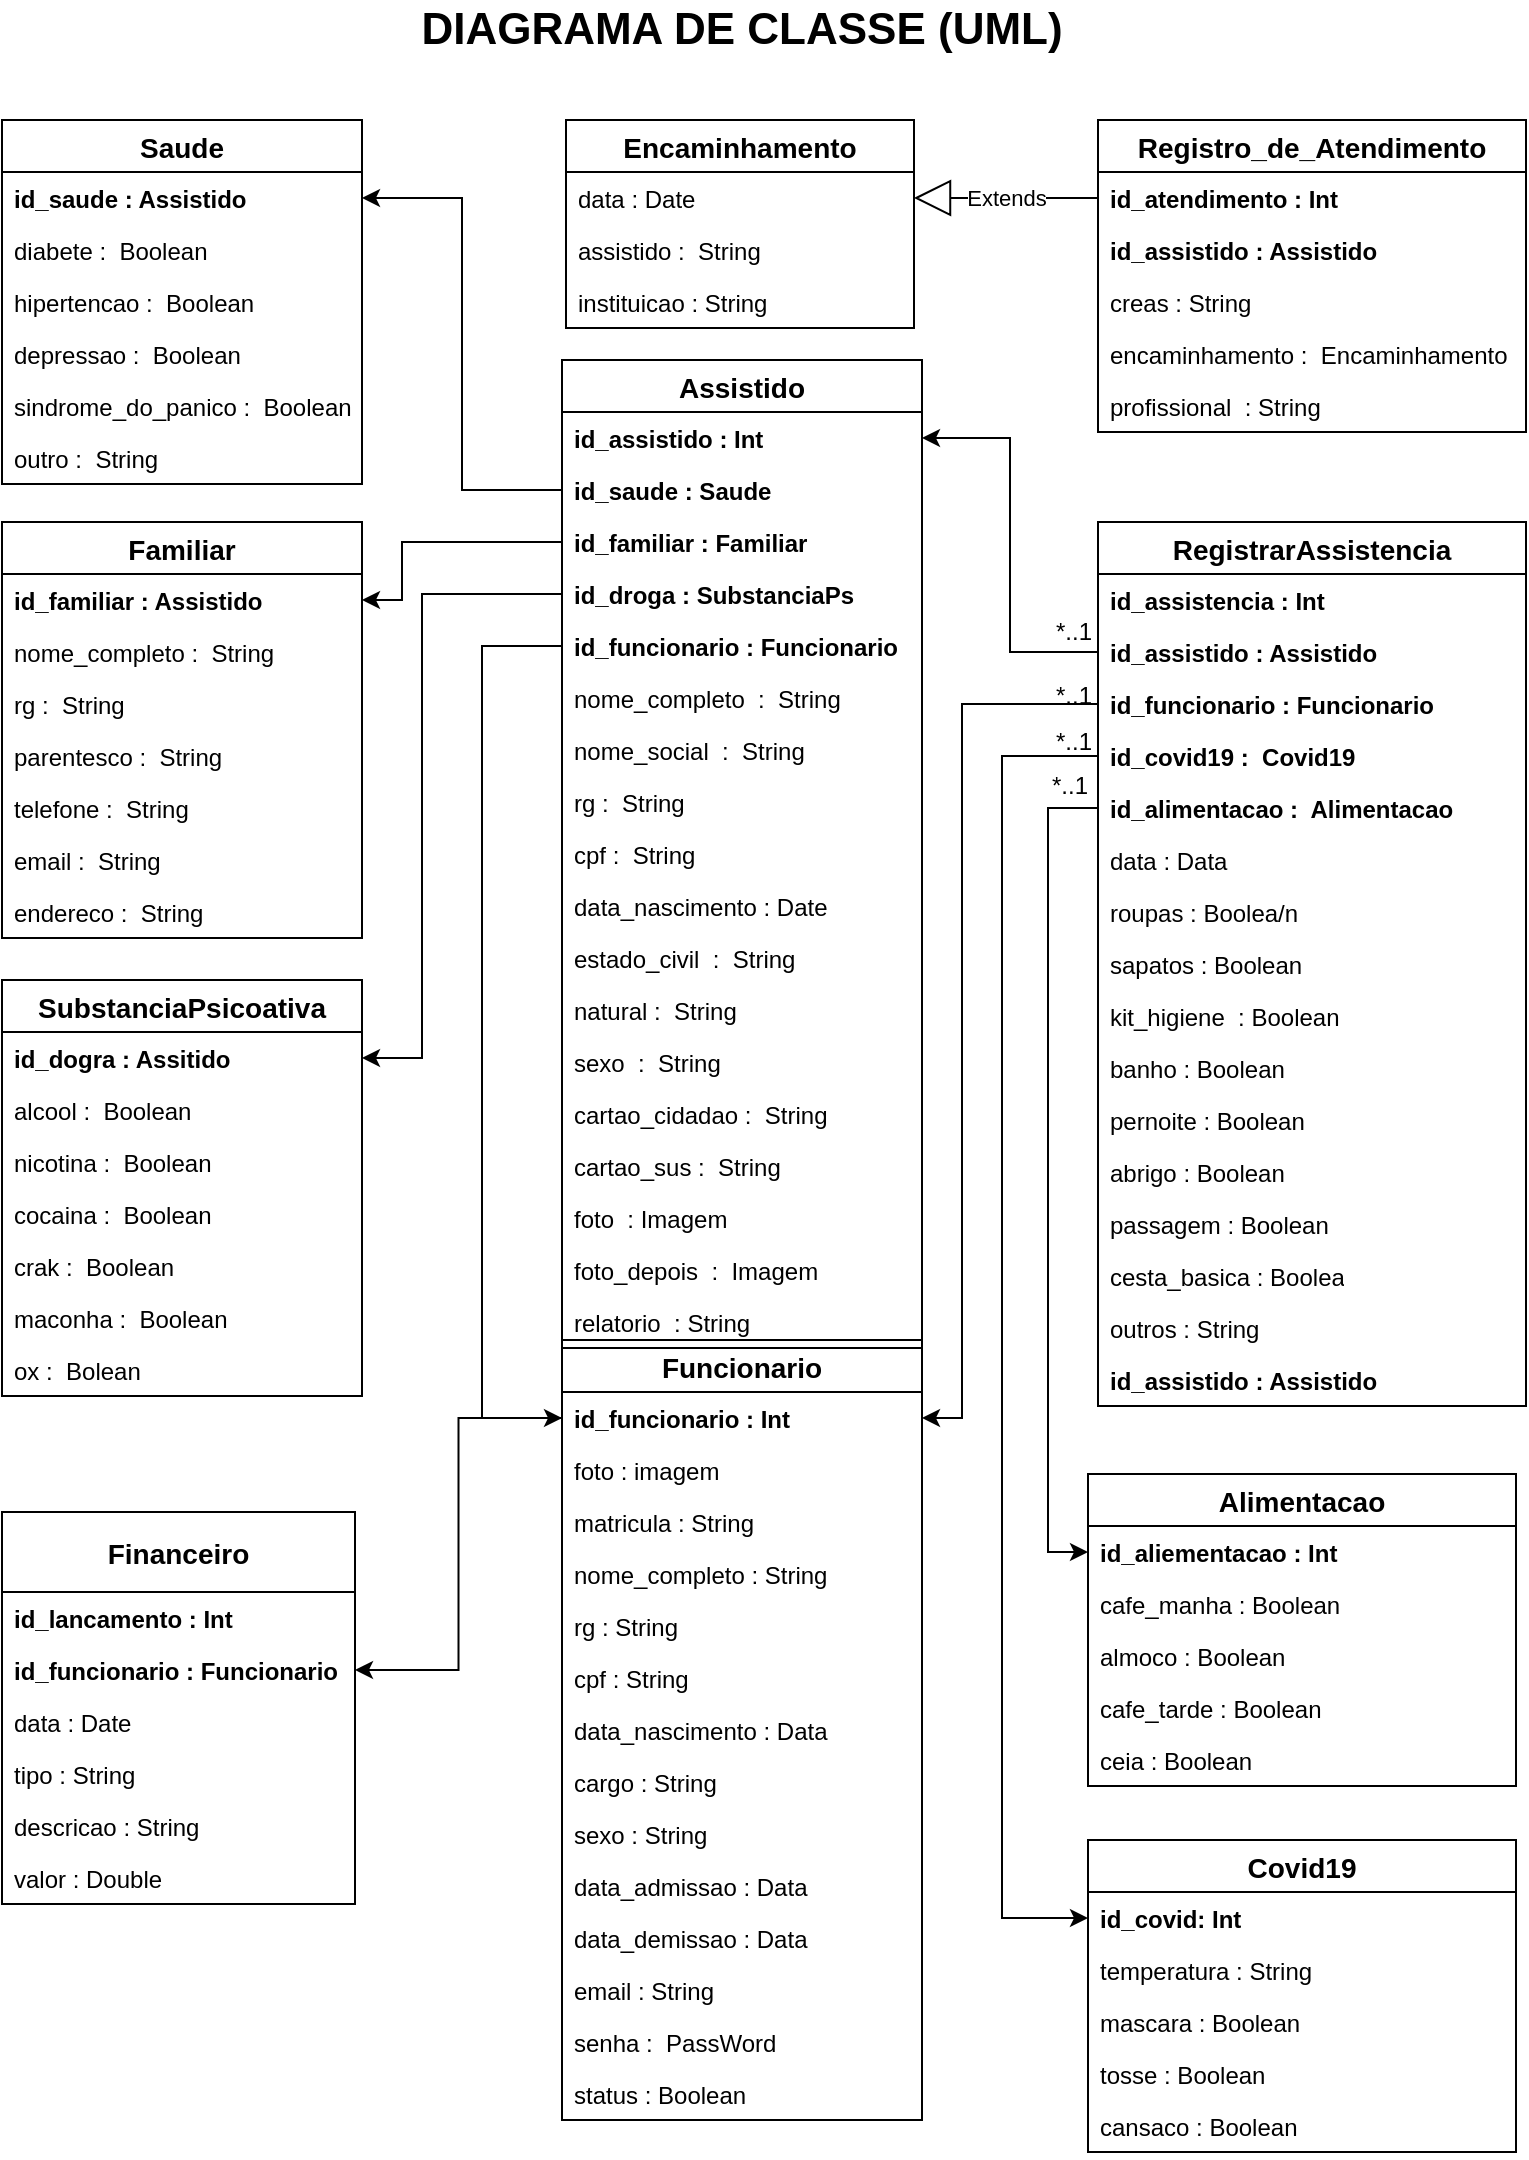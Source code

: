 <mxfile version="16.6.1" type="device"><diagram id="DIcreP77jRd5y2F-mTkE" name="Page-1"><mxGraphModel dx="1422" dy="762" grid="1" gridSize="10" guides="1" tooltips="1" connect="1" arrows="1" fold="1" page="1" pageScale="1" pageWidth="827" pageHeight="1169" math="0" shadow="0"><root><mxCell id="0"/><mxCell id="1" parent="0"/><mxCell id="eaZsyKEzgqbfOsxYwFfG-1" value="Assistido" style="swimlane;fontStyle=1;childLayout=stackLayout;horizontal=1;startSize=26;fillColor=none;horizontalStack=0;resizeParent=1;resizeParentMax=0;resizeLast=0;collapsible=1;marginBottom=0;fontSize=14;" parent="1" vertex="1"><mxGeometry x="320" y="200" width="180" height="494" as="geometry"/></mxCell><mxCell id="eaZsyKEzgqbfOsxYwFfG-2" value="id_assistido : Int" style="text;strokeColor=none;fillColor=none;align=left;verticalAlign=top;spacingLeft=4;spacingRight=4;overflow=hidden;rotatable=0;points=[[0,0.5],[1,0.5]];portConstraint=eastwest;fontStyle=1" parent="eaZsyKEzgqbfOsxYwFfG-1" vertex="1"><mxGeometry y="26" width="180" height="26" as="geometry"/></mxCell><mxCell id="NntPtWLWdehWi5tttW4R-21" value="id_saude : Saude" style="text;strokeColor=none;fillColor=none;align=left;verticalAlign=top;spacingLeft=4;spacingRight=4;overflow=hidden;rotatable=0;points=[[0,0.5],[1,0.5]];portConstraint=eastwest;fontStyle=1" vertex="1" parent="eaZsyKEzgqbfOsxYwFfG-1"><mxGeometry y="52" width="180" height="26" as="geometry"/></mxCell><mxCell id="eaZsyKEzgqbfOsxYwFfG-3" value="id_familiar : Familiar" style="text;strokeColor=none;fillColor=none;align=left;verticalAlign=top;spacingLeft=4;spacingRight=4;overflow=hidden;rotatable=0;points=[[0,0.5],[1,0.5]];portConstraint=eastwest;fontStyle=1" parent="eaZsyKEzgqbfOsxYwFfG-1" vertex="1"><mxGeometry y="78" width="180" height="26" as="geometry"/></mxCell><mxCell id="NntPtWLWdehWi5tttW4R-31" value="id_droga : SubstanciaPs" style="text;strokeColor=none;fillColor=none;align=left;verticalAlign=top;spacingLeft=4;spacingRight=4;overflow=hidden;rotatable=0;points=[[0,0.5],[1,0.5]];portConstraint=eastwest;fontStyle=1" vertex="1" parent="eaZsyKEzgqbfOsxYwFfG-1"><mxGeometry y="104" width="180" height="26" as="geometry"/></mxCell><mxCell id="eaZsyKEzgqbfOsxYwFfG-4" value="id_funcionario : Funcionario" style="text;strokeColor=none;fillColor=none;align=left;verticalAlign=top;spacingLeft=4;spacingRight=4;overflow=hidden;rotatable=0;points=[[0,0.5],[1,0.5]];portConstraint=eastwest;fontStyle=1" parent="eaZsyKEzgqbfOsxYwFfG-1" vertex="1"><mxGeometry y="130" width="180" height="26" as="geometry"/></mxCell><mxCell id="eaZsyKEzgqbfOsxYwFfG-5" value="nome_completo  :  String" style="text;strokeColor=none;fillColor=none;align=left;verticalAlign=top;spacingLeft=4;spacingRight=4;overflow=hidden;rotatable=0;points=[[0,0.5],[1,0.5]];portConstraint=eastwest;" parent="eaZsyKEzgqbfOsxYwFfG-1" vertex="1"><mxGeometry y="156" width="180" height="26" as="geometry"/></mxCell><mxCell id="eaZsyKEzgqbfOsxYwFfG-6" value="nome_social  :  String" style="text;strokeColor=none;fillColor=none;align=left;verticalAlign=top;spacingLeft=4;spacingRight=4;overflow=hidden;rotatable=0;points=[[0,0.5],[1,0.5]];portConstraint=eastwest;" parent="eaZsyKEzgqbfOsxYwFfG-1" vertex="1"><mxGeometry y="182" width="180" height="26" as="geometry"/></mxCell><mxCell id="eaZsyKEzgqbfOsxYwFfG-7" value="rg :  String    " style="text;strokeColor=none;fillColor=none;align=left;verticalAlign=top;spacingLeft=4;spacingRight=4;overflow=hidden;rotatable=0;points=[[0,0.5],[1,0.5]];portConstraint=eastwest;" parent="eaZsyKEzgqbfOsxYwFfG-1" vertex="1"><mxGeometry y="208" width="180" height="26" as="geometry"/></mxCell><mxCell id="eaZsyKEzgqbfOsxYwFfG-8" value="cpf :  String" style="text;strokeColor=none;fillColor=none;align=left;verticalAlign=top;spacingLeft=4;spacingRight=4;overflow=hidden;rotatable=0;points=[[0,0.5],[1,0.5]];portConstraint=eastwest;" parent="eaZsyKEzgqbfOsxYwFfG-1" vertex="1"><mxGeometry y="234" width="180" height="26" as="geometry"/></mxCell><mxCell id="eaZsyKEzgqbfOsxYwFfG-9" value="data_nascimento : Date" style="text;strokeColor=none;fillColor=none;align=left;verticalAlign=top;spacingLeft=4;spacingRight=4;overflow=hidden;rotatable=0;points=[[0,0.5],[1,0.5]];portConstraint=eastwest;" parent="eaZsyKEzgqbfOsxYwFfG-1" vertex="1"><mxGeometry y="260" width="180" height="26" as="geometry"/></mxCell><mxCell id="eaZsyKEzgqbfOsxYwFfG-10" value="estado_civil  :  String" style="text;strokeColor=none;fillColor=none;align=left;verticalAlign=top;spacingLeft=4;spacingRight=4;overflow=hidden;rotatable=0;points=[[0,0.5],[1,0.5]];portConstraint=eastwest;whiteSpace=wrap;" parent="eaZsyKEzgqbfOsxYwFfG-1" vertex="1"><mxGeometry y="286" width="180" height="26" as="geometry"/></mxCell><mxCell id="eaZsyKEzgqbfOsxYwFfG-11" value="natural :  String" style="text;strokeColor=none;fillColor=none;align=left;verticalAlign=top;spacingLeft=4;spacingRight=4;overflow=hidden;rotatable=0;points=[[0,0.5],[1,0.5]];portConstraint=eastwest;whiteSpace=wrap;" parent="eaZsyKEzgqbfOsxYwFfG-1" vertex="1"><mxGeometry y="312" width="180" height="26" as="geometry"/></mxCell><mxCell id="eaZsyKEzgqbfOsxYwFfG-12" value="sexo  :  String" style="text;strokeColor=none;fillColor=none;align=left;verticalAlign=top;spacingLeft=4;spacingRight=4;overflow=hidden;rotatable=0;points=[[0,0.5],[1,0.5]];portConstraint=eastwest;whiteSpace=wrap;" parent="eaZsyKEzgqbfOsxYwFfG-1" vertex="1"><mxGeometry y="338" width="180" height="26" as="geometry"/></mxCell><mxCell id="eaZsyKEzgqbfOsxYwFfG-13" value="cartao_cidadao :  String" style="text;strokeColor=none;fillColor=none;align=left;verticalAlign=top;spacingLeft=4;spacingRight=4;overflow=hidden;rotatable=0;points=[[0,0.5],[1,0.5]];portConstraint=eastwest;whiteSpace=wrap;" parent="eaZsyKEzgqbfOsxYwFfG-1" vertex="1"><mxGeometry y="364" width="180" height="26" as="geometry"/></mxCell><mxCell id="eaZsyKEzgqbfOsxYwFfG-14" value="cartao_sus :  String" style="text;strokeColor=none;fillColor=none;align=left;verticalAlign=top;spacingLeft=4;spacingRight=4;overflow=hidden;rotatable=0;points=[[0,0.5],[1,0.5]];portConstraint=eastwest;whiteSpace=wrap;" parent="eaZsyKEzgqbfOsxYwFfG-1" vertex="1"><mxGeometry y="390" width="180" height="26" as="geometry"/></mxCell><mxCell id="eaZsyKEzgqbfOsxYwFfG-18" value="foto  : Imagem" style="text;strokeColor=none;fillColor=none;align=left;verticalAlign=top;spacingLeft=4;spacingRight=4;overflow=hidden;rotatable=0;points=[[0,0.5],[1,0.5]];portConstraint=eastwest;whiteSpace=wrap;" parent="eaZsyKEzgqbfOsxYwFfG-1" vertex="1"><mxGeometry y="416" width="180" height="26" as="geometry"/></mxCell><mxCell id="eaZsyKEzgqbfOsxYwFfG-19" value="foto_depois  :  Imagem" style="text;strokeColor=none;fillColor=none;align=left;verticalAlign=top;spacingLeft=4;spacingRight=4;overflow=hidden;rotatable=0;points=[[0,0.5],[1,0.5]];portConstraint=eastwest;whiteSpace=wrap;" parent="eaZsyKEzgqbfOsxYwFfG-1" vertex="1"><mxGeometry y="442" width="180" height="26" as="geometry"/></mxCell><mxCell id="jufj4aLTAfnWAOFyZQdP-3" value="relatorio  : String" style="text;strokeColor=none;fillColor=none;align=left;verticalAlign=top;spacingLeft=4;spacingRight=4;overflow=hidden;rotatable=0;points=[[0,0.5],[1,0.5]];portConstraint=eastwest;whiteSpace=wrap;" parent="eaZsyKEzgqbfOsxYwFfG-1" vertex="1"><mxGeometry y="468" width="180" height="26" as="geometry"/></mxCell><mxCell id="eaZsyKEzgqbfOsxYwFfG-20" value="Familiar" style="swimlane;fontStyle=1;childLayout=stackLayout;horizontal=1;startSize=26;fillColor=none;horizontalStack=0;resizeParent=1;resizeParentMax=0;resizeLast=0;collapsible=1;marginBottom=0;fontSize=14;" parent="1" vertex="1"><mxGeometry x="40" y="281" width="180" height="208" as="geometry"/></mxCell><mxCell id="eaZsyKEzgqbfOsxYwFfG-21" value="id_familiar : Assistido" style="text;strokeColor=none;fillColor=none;align=left;verticalAlign=top;spacingLeft=4;spacingRight=4;overflow=hidden;rotatable=0;points=[[0,0.5],[1,0.5]];portConstraint=eastwest;fontStyle=1" parent="eaZsyKEzgqbfOsxYwFfG-20" vertex="1"><mxGeometry y="26" width="180" height="26" as="geometry"/></mxCell><mxCell id="eaZsyKEzgqbfOsxYwFfG-22" value="nome_completo :  String" style="text;strokeColor=none;fillColor=none;align=left;verticalAlign=top;spacingLeft=4;spacingRight=4;overflow=hidden;rotatable=0;points=[[0,0.5],[1,0.5]];portConstraint=eastwest;" parent="eaZsyKEzgqbfOsxYwFfG-20" vertex="1"><mxGeometry y="52" width="180" height="26" as="geometry"/></mxCell><mxCell id="mqEKfAG3REW239-7XIZJ-4" value="rg :  String" style="text;strokeColor=none;fillColor=none;align=left;verticalAlign=top;spacingLeft=4;spacingRight=4;overflow=hidden;rotatable=0;points=[[0,0.5],[1,0.5]];portConstraint=eastwest;" parent="eaZsyKEzgqbfOsxYwFfG-20" vertex="1"><mxGeometry y="78" width="180" height="26" as="geometry"/></mxCell><mxCell id="eaZsyKEzgqbfOsxYwFfG-23" value="parentesco :  String" style="text;strokeColor=none;fillColor=none;align=left;verticalAlign=top;spacingLeft=4;spacingRight=4;overflow=hidden;rotatable=0;points=[[0,0.5],[1,0.5]];portConstraint=eastwest;" parent="eaZsyKEzgqbfOsxYwFfG-20" vertex="1"><mxGeometry y="104" width="180" height="26" as="geometry"/></mxCell><mxCell id="eaZsyKEzgqbfOsxYwFfG-24" value="telefone :  String" style="text;strokeColor=none;fillColor=none;align=left;verticalAlign=top;spacingLeft=4;spacingRight=4;overflow=hidden;rotatable=0;points=[[0,0.5],[1,0.5]];portConstraint=eastwest;" parent="eaZsyKEzgqbfOsxYwFfG-20" vertex="1"><mxGeometry y="130" width="180" height="26" as="geometry"/></mxCell><mxCell id="eaZsyKEzgqbfOsxYwFfG-25" value="email :  String" style="text;strokeColor=none;fillColor=none;align=left;verticalAlign=top;spacingLeft=4;spacingRight=4;overflow=hidden;rotatable=0;points=[[0,0.5],[1,0.5]];portConstraint=eastwest;" parent="eaZsyKEzgqbfOsxYwFfG-20" vertex="1"><mxGeometry y="156" width="180" height="26" as="geometry"/></mxCell><mxCell id="eaZsyKEzgqbfOsxYwFfG-26" value="endereco :  String" style="text;strokeColor=none;fillColor=none;align=left;verticalAlign=top;spacingLeft=4;spacingRight=4;overflow=hidden;rotatable=0;points=[[0,0.5],[1,0.5]];portConstraint=eastwest;" parent="eaZsyKEzgqbfOsxYwFfG-20" vertex="1"><mxGeometry y="182" width="180" height="26" as="geometry"/></mxCell><mxCell id="eaZsyKEzgqbfOsxYwFfG-27" value="Funcionario" style="swimlane;fontStyle=1;childLayout=stackLayout;horizontal=1;startSize=26;fillColor=none;horizontalStack=0;resizeParent=1;resizeParentMax=0;resizeLast=0;collapsible=1;marginBottom=0;fontSize=14;" parent="1" vertex="1"><mxGeometry x="320" y="690" width="180" height="390" as="geometry"><mxRectangle x="320" y="660" width="110" height="26" as="alternateBounds"/></mxGeometry></mxCell><mxCell id="eaZsyKEzgqbfOsxYwFfG-28" value="id_funcionario : Int" style="text;strokeColor=none;fillColor=none;align=left;verticalAlign=top;spacingLeft=4;spacingRight=4;overflow=hidden;rotatable=0;points=[[0,0.5],[1,0.5]];portConstraint=eastwest;fontStyle=1" parent="eaZsyKEzgqbfOsxYwFfG-27" vertex="1"><mxGeometry y="26" width="180" height="26" as="geometry"/></mxCell><mxCell id="eaZsyKEzgqbfOsxYwFfG-29" value="foto : imagem" style="text;strokeColor=none;fillColor=none;align=left;verticalAlign=top;spacingLeft=4;spacingRight=4;overflow=hidden;rotatable=0;points=[[0,0.5],[1,0.5]];portConstraint=eastwest;" parent="eaZsyKEzgqbfOsxYwFfG-27" vertex="1"><mxGeometry y="52" width="180" height="26" as="geometry"/></mxCell><mxCell id="eaZsyKEzgqbfOsxYwFfG-30" value="matricula : String" style="text;strokeColor=none;fillColor=none;align=left;verticalAlign=top;spacingLeft=4;spacingRight=4;overflow=hidden;rotatable=0;points=[[0,0.5],[1,0.5]];portConstraint=eastwest;" parent="eaZsyKEzgqbfOsxYwFfG-27" vertex="1"><mxGeometry y="78" width="180" height="26" as="geometry"/></mxCell><mxCell id="eaZsyKEzgqbfOsxYwFfG-31" value="nome_completo : String" style="text;strokeColor=none;fillColor=none;align=left;verticalAlign=top;spacingLeft=4;spacingRight=4;overflow=hidden;rotatable=0;points=[[0,0.5],[1,0.5]];portConstraint=eastwest;" parent="eaZsyKEzgqbfOsxYwFfG-27" vertex="1"><mxGeometry y="104" width="180" height="26" as="geometry"/></mxCell><mxCell id="eaZsyKEzgqbfOsxYwFfG-32" value="rg : String" style="text;strokeColor=none;fillColor=none;align=left;verticalAlign=top;spacingLeft=4;spacingRight=4;overflow=hidden;rotatable=0;points=[[0,0.5],[1,0.5]];portConstraint=eastwest;" parent="eaZsyKEzgqbfOsxYwFfG-27" vertex="1"><mxGeometry y="130" width="180" height="26" as="geometry"/></mxCell><mxCell id="eaZsyKEzgqbfOsxYwFfG-33" value="cpf : String" style="text;strokeColor=none;fillColor=none;align=left;verticalAlign=top;spacingLeft=4;spacingRight=4;overflow=hidden;rotatable=0;points=[[0,0.5],[1,0.5]];portConstraint=eastwest;" parent="eaZsyKEzgqbfOsxYwFfG-27" vertex="1"><mxGeometry y="156" width="180" height="26" as="geometry"/></mxCell><mxCell id="eaZsyKEzgqbfOsxYwFfG-34" value="data_nascimento : Data" style="text;strokeColor=none;fillColor=none;align=left;verticalAlign=top;spacingLeft=4;spacingRight=4;overflow=hidden;rotatable=0;points=[[0,0.5],[1,0.5]];portConstraint=eastwest;" parent="eaZsyKEzgqbfOsxYwFfG-27" vertex="1"><mxGeometry y="182" width="180" height="26" as="geometry"/></mxCell><mxCell id="eaZsyKEzgqbfOsxYwFfG-35" value="cargo : String" style="text;strokeColor=none;fillColor=none;align=left;verticalAlign=top;spacingLeft=4;spacingRight=4;overflow=hidden;rotatable=0;points=[[0,0.5],[1,0.5]];portConstraint=eastwest;" parent="eaZsyKEzgqbfOsxYwFfG-27" vertex="1"><mxGeometry y="208" width="180" height="26" as="geometry"/></mxCell><mxCell id="eaZsyKEzgqbfOsxYwFfG-36" value="sexo : String" style="text;strokeColor=none;fillColor=none;align=left;verticalAlign=top;spacingLeft=4;spacingRight=4;overflow=hidden;rotatable=0;points=[[0,0.5],[1,0.5]];portConstraint=eastwest;" parent="eaZsyKEzgqbfOsxYwFfG-27" vertex="1"><mxGeometry y="234" width="180" height="26" as="geometry"/></mxCell><mxCell id="eaZsyKEzgqbfOsxYwFfG-37" value="data_admissao : Data" style="text;strokeColor=none;fillColor=none;align=left;verticalAlign=top;spacingLeft=4;spacingRight=4;overflow=hidden;rotatable=0;points=[[0,0.5],[1,0.5]];portConstraint=eastwest;" parent="eaZsyKEzgqbfOsxYwFfG-27" vertex="1"><mxGeometry y="260" width="180" height="26" as="geometry"/></mxCell><mxCell id="eaZsyKEzgqbfOsxYwFfG-38" value="data_demissao : Data" style="text;strokeColor=none;fillColor=none;align=left;verticalAlign=top;spacingLeft=4;spacingRight=4;overflow=hidden;rotatable=0;points=[[0,0.5],[1,0.5]];portConstraint=eastwest;" parent="eaZsyKEzgqbfOsxYwFfG-27" vertex="1"><mxGeometry y="286" width="180" height="26" as="geometry"/></mxCell><mxCell id="eaZsyKEzgqbfOsxYwFfG-39" value="email : String" style="text;strokeColor=none;fillColor=none;align=left;verticalAlign=top;spacingLeft=4;spacingRight=4;overflow=hidden;rotatable=0;points=[[0,0.5],[1,0.5]];portConstraint=eastwest;" parent="eaZsyKEzgqbfOsxYwFfG-27" vertex="1"><mxGeometry y="312" width="180" height="26" as="geometry"/></mxCell><mxCell id="mqEKfAG3REW239-7XIZJ-2" value="senha :  PassWord" style="text;strokeColor=none;fillColor=none;align=left;verticalAlign=top;spacingLeft=4;spacingRight=4;overflow=hidden;rotatable=0;points=[[0,0.5],[1,0.5]];portConstraint=eastwest;" parent="eaZsyKEzgqbfOsxYwFfG-27" vertex="1"><mxGeometry y="338" width="180" height="26" as="geometry"/></mxCell><mxCell id="mqEKfAG3REW239-7XIZJ-1" value="status : Boolean" style="text;strokeColor=none;fillColor=none;align=left;verticalAlign=top;spacingLeft=4;spacingRight=4;overflow=hidden;rotatable=0;points=[[0,0.5],[1,0.5]];portConstraint=eastwest;" parent="eaZsyKEzgqbfOsxYwFfG-27" vertex="1"><mxGeometry y="364" width="180" height="26" as="geometry"/></mxCell><mxCell id="eaZsyKEzgqbfOsxYwFfG-40" value="RegistrarAssistencia" style="swimlane;fontStyle=1;childLayout=stackLayout;horizontal=1;startSize=26;fillColor=none;horizontalStack=0;resizeParent=1;resizeParentMax=0;resizeLast=0;collapsible=1;marginBottom=0;fontSize=14;" parent="1" vertex="1"><mxGeometry x="588" y="281" width="214" height="442" as="geometry"/></mxCell><mxCell id="NntPtWLWdehWi5tttW4R-4" value="id_assistencia : Int" style="text;strokeColor=none;fillColor=none;align=left;verticalAlign=top;spacingLeft=4;spacingRight=4;overflow=hidden;rotatable=0;points=[[0,0.5],[1,0.5]];portConstraint=eastwest;fontStyle=1" vertex="1" parent="eaZsyKEzgqbfOsxYwFfG-40"><mxGeometry y="26" width="214" height="26" as="geometry"/></mxCell><mxCell id="eaZsyKEzgqbfOsxYwFfG-41" value="id_assistido : Assistido" style="text;strokeColor=none;fillColor=none;align=left;verticalAlign=top;spacingLeft=4;spacingRight=4;overflow=hidden;rotatable=0;points=[[0,0.5],[1,0.5]];portConstraint=eastwest;fontStyle=1" parent="eaZsyKEzgqbfOsxYwFfG-40" vertex="1"><mxGeometry y="52" width="214" height="26" as="geometry"/></mxCell><mxCell id="eaZsyKEzgqbfOsxYwFfG-42" value="id_funcionario : Funcionario" style="text;strokeColor=none;fillColor=none;align=left;verticalAlign=top;spacingLeft=4;spacingRight=4;overflow=hidden;rotatable=0;points=[[0,0.5],[1,0.5]];portConstraint=eastwest;fontStyle=1" parent="eaZsyKEzgqbfOsxYwFfG-40" vertex="1"><mxGeometry y="78" width="214" height="26" as="geometry"/></mxCell><mxCell id="eaZsyKEzgqbfOsxYwFfG-44" value="id_covid19 :  Covid19" style="text;strokeColor=none;fillColor=none;align=left;verticalAlign=top;spacingLeft=4;spacingRight=4;overflow=hidden;rotatable=0;points=[[0,0.5],[1,0.5]];portConstraint=eastwest;fontStyle=1" parent="eaZsyKEzgqbfOsxYwFfG-40" vertex="1"><mxGeometry y="104" width="214" height="26" as="geometry"/></mxCell><mxCell id="eaZsyKEzgqbfOsxYwFfG-43" value="id_alimentacao :  Alimentacao" style="text;strokeColor=none;fillColor=none;align=left;verticalAlign=top;spacingLeft=4;spacingRight=4;overflow=hidden;rotatable=0;points=[[0,0.5],[1,0.5]];portConstraint=eastwest;fontStyle=1" parent="eaZsyKEzgqbfOsxYwFfG-40" vertex="1"><mxGeometry y="130" width="214" height="26" as="geometry"/></mxCell><mxCell id="eaZsyKEzgqbfOsxYwFfG-45" value="data : Data" style="text;strokeColor=none;fillColor=none;align=left;verticalAlign=top;spacingLeft=4;spacingRight=4;overflow=hidden;rotatable=0;points=[[0,0.5],[1,0.5]];portConstraint=eastwest;" parent="eaZsyKEzgqbfOsxYwFfG-40" vertex="1"><mxGeometry y="156" width="214" height="26" as="geometry"/></mxCell><mxCell id="eaZsyKEzgqbfOsxYwFfG-46" value="roupas : Boolea/n" style="text;strokeColor=none;fillColor=none;align=left;verticalAlign=top;spacingLeft=4;spacingRight=4;overflow=hidden;rotatable=0;points=[[0,0.5],[1,0.5]];portConstraint=eastwest;whiteSpace=wrap;" parent="eaZsyKEzgqbfOsxYwFfG-40" vertex="1"><mxGeometry y="182" width="214" height="26" as="geometry"/></mxCell><mxCell id="eaZsyKEzgqbfOsxYwFfG-47" value="sapatos : Boolean" style="text;strokeColor=none;fillColor=none;align=left;verticalAlign=top;spacingLeft=4;spacingRight=4;overflow=hidden;rotatable=0;points=[[0,0.5],[1,0.5]];portConstraint=eastwest;whiteSpace=wrap;" parent="eaZsyKEzgqbfOsxYwFfG-40" vertex="1"><mxGeometry y="208" width="214" height="26" as="geometry"/></mxCell><mxCell id="eaZsyKEzgqbfOsxYwFfG-48" value="kit_higiene  : Boolean" style="text;strokeColor=none;fillColor=none;align=left;verticalAlign=top;spacingLeft=4;spacingRight=4;overflow=hidden;rotatable=0;points=[[0,0.5],[1,0.5]];portConstraint=eastwest;" parent="eaZsyKEzgqbfOsxYwFfG-40" vertex="1"><mxGeometry y="234" width="214" height="26" as="geometry"/></mxCell><mxCell id="eaZsyKEzgqbfOsxYwFfG-49" value="banho : Boolean" style="text;strokeColor=none;fillColor=none;align=left;verticalAlign=top;spacingLeft=4;spacingRight=4;overflow=hidden;rotatable=0;points=[[0,0.5],[1,0.5]];portConstraint=eastwest;" parent="eaZsyKEzgqbfOsxYwFfG-40" vertex="1"><mxGeometry y="260" width="214" height="26" as="geometry"/></mxCell><mxCell id="eaZsyKEzgqbfOsxYwFfG-50" value="pernoite : Boolean" style="text;strokeColor=none;fillColor=none;align=left;verticalAlign=top;spacingLeft=4;spacingRight=4;overflow=hidden;rotatable=0;points=[[0,0.5],[1,0.5]];portConstraint=eastwest;whiteSpace=wrap;" parent="eaZsyKEzgqbfOsxYwFfG-40" vertex="1"><mxGeometry y="286" width="214" height="26" as="geometry"/></mxCell><mxCell id="eaZsyKEzgqbfOsxYwFfG-51" value="abrigo : Boolean" style="text;strokeColor=none;fillColor=none;align=left;verticalAlign=top;spacingLeft=4;spacingRight=4;overflow=hidden;rotatable=0;points=[[0,0.5],[1,0.5]];portConstraint=eastwest;whiteSpace=wrap;" parent="eaZsyKEzgqbfOsxYwFfG-40" vertex="1"><mxGeometry y="312" width="214" height="26" as="geometry"/></mxCell><mxCell id="eaZsyKEzgqbfOsxYwFfG-52" value="passagem : Boolean" style="text;strokeColor=none;fillColor=none;align=left;verticalAlign=top;spacingLeft=4;spacingRight=4;overflow=hidden;rotatable=0;points=[[0,0.5],[1,0.5]];portConstraint=eastwest;whiteSpace=wrap;" parent="eaZsyKEzgqbfOsxYwFfG-40" vertex="1"><mxGeometry y="338" width="214" height="26" as="geometry"/></mxCell><mxCell id="eaZsyKEzgqbfOsxYwFfG-54" value="cesta_basica : Boolea" style="text;strokeColor=none;fillColor=none;align=left;verticalAlign=top;spacingLeft=4;spacingRight=4;overflow=hidden;rotatable=0;points=[[0,0.5],[1,0.5]];portConstraint=eastwest;whiteSpace=wrap;" parent="eaZsyKEzgqbfOsxYwFfG-40" vertex="1"><mxGeometry y="364" width="214" height="26" as="geometry"/></mxCell><mxCell id="eaZsyKEzgqbfOsxYwFfG-53" value="outros : String" style="text;strokeColor=none;fillColor=none;align=left;verticalAlign=top;spacingLeft=4;spacingRight=4;overflow=hidden;rotatable=0;points=[[0,0.5],[1,0.5]];portConstraint=eastwest;whiteSpace=wrap;" parent="eaZsyKEzgqbfOsxYwFfG-40" vertex="1"><mxGeometry y="390" width="214" height="26" as="geometry"/></mxCell><mxCell id="NntPtWLWdehWi5tttW4R-1" value="id_assistido : Assistido" style="text;strokeColor=none;fillColor=none;align=left;verticalAlign=top;spacingLeft=4;spacingRight=4;overflow=hidden;rotatable=0;points=[[0,0.5],[1,0.5]];portConstraint=eastwest;fontStyle=1" vertex="1" parent="eaZsyKEzgqbfOsxYwFfG-40"><mxGeometry y="416" width="214" height="26" as="geometry"/></mxCell><mxCell id="eaZsyKEzgqbfOsxYwFfG-55" value="SubstanciaPsicoativa" style="swimlane;fontStyle=1;childLayout=stackLayout;horizontal=1;startSize=26;fillColor=none;horizontalStack=0;resizeParent=1;resizeParentMax=0;resizeLast=0;collapsible=1;marginBottom=0;fontSize=14;" parent="1" vertex="1"><mxGeometry x="40" y="510" width="180" height="208" as="geometry"/></mxCell><mxCell id="eaZsyKEzgqbfOsxYwFfG-56" value="id_dogra : Assitido" style="text;strokeColor=none;fillColor=none;align=left;verticalAlign=top;spacingLeft=4;spacingRight=4;overflow=hidden;rotatable=0;points=[[0,0.5],[1,0.5]];portConstraint=eastwest;fontStyle=1" parent="eaZsyKEzgqbfOsxYwFfG-55" vertex="1"><mxGeometry y="26" width="180" height="26" as="geometry"/></mxCell><mxCell id="eaZsyKEzgqbfOsxYwFfG-57" value="alcool :  Boolean" style="text;strokeColor=none;fillColor=none;align=left;verticalAlign=top;spacingLeft=4;spacingRight=4;overflow=hidden;rotatable=0;points=[[0,0.5],[1,0.5]];portConstraint=eastwest;" parent="eaZsyKEzgqbfOsxYwFfG-55" vertex="1"><mxGeometry y="52" width="180" height="26" as="geometry"/></mxCell><mxCell id="eaZsyKEzgqbfOsxYwFfG-58" value="nicotina :  Boolean" style="text;strokeColor=none;fillColor=none;align=left;verticalAlign=top;spacingLeft=4;spacingRight=4;overflow=hidden;rotatable=0;points=[[0,0.5],[1,0.5]];portConstraint=eastwest;" parent="eaZsyKEzgqbfOsxYwFfG-55" vertex="1"><mxGeometry y="78" width="180" height="26" as="geometry"/></mxCell><mxCell id="eaZsyKEzgqbfOsxYwFfG-59" value="cocaina :  Boolean" style="text;strokeColor=none;fillColor=none;align=left;verticalAlign=top;spacingLeft=4;spacingRight=4;overflow=hidden;rotatable=0;points=[[0,0.5],[1,0.5]];portConstraint=eastwest;" parent="eaZsyKEzgqbfOsxYwFfG-55" vertex="1"><mxGeometry y="104" width="180" height="26" as="geometry"/></mxCell><mxCell id="eaZsyKEzgqbfOsxYwFfG-60" value="crak :  Boolean" style="text;strokeColor=none;fillColor=none;align=left;verticalAlign=top;spacingLeft=4;spacingRight=4;overflow=hidden;rotatable=0;points=[[0,0.5],[1,0.5]];portConstraint=eastwest;" parent="eaZsyKEzgqbfOsxYwFfG-55" vertex="1"><mxGeometry y="130" width="180" height="26" as="geometry"/></mxCell><mxCell id="eaZsyKEzgqbfOsxYwFfG-61" value="maconha :  Boolean" style="text;strokeColor=none;fillColor=none;align=left;verticalAlign=top;spacingLeft=4;spacingRight=4;overflow=hidden;rotatable=0;points=[[0,0.5],[1,0.5]];portConstraint=eastwest;whiteSpace=wrap;" parent="eaZsyKEzgqbfOsxYwFfG-55" vertex="1"><mxGeometry y="156" width="180" height="26" as="geometry"/></mxCell><mxCell id="eaZsyKEzgqbfOsxYwFfG-62" value="ox :  Bolean" style="text;strokeColor=none;fillColor=none;align=left;verticalAlign=top;spacingLeft=4;spacingRight=4;overflow=hidden;rotatable=0;points=[[0,0.5],[1,0.5]];portConstraint=eastwest;whiteSpace=wrap;" parent="eaZsyKEzgqbfOsxYwFfG-55" vertex="1"><mxGeometry y="182" width="180" height="26" as="geometry"/></mxCell><mxCell id="eaZsyKEzgqbfOsxYwFfG-63" value="Registro_de_Atendimento" style="swimlane;fontStyle=1;childLayout=stackLayout;horizontal=1;startSize=26;fillColor=none;horizontalStack=0;resizeParent=1;resizeParentMax=0;resizeLast=0;collapsible=1;marginBottom=0;fontSize=14;" parent="1" vertex="1"><mxGeometry x="588" y="80" width="214" height="156" as="geometry"/></mxCell><mxCell id="eaZsyKEzgqbfOsxYwFfG-64" value="id_atendimento : Int" style="text;strokeColor=none;fillColor=none;align=left;verticalAlign=top;spacingLeft=4;spacingRight=4;overflow=hidden;rotatable=0;points=[[0,0.5],[1,0.5]];portConstraint=eastwest;fontStyle=1" parent="eaZsyKEzgqbfOsxYwFfG-63" vertex="1"><mxGeometry y="26" width="214" height="26" as="geometry"/></mxCell><mxCell id="eaZsyKEzgqbfOsxYwFfG-65" value="id_assistido : Assistido" style="text;strokeColor=none;fillColor=none;align=left;verticalAlign=top;spacingLeft=4;spacingRight=4;overflow=hidden;rotatable=0;points=[[0,0.5],[1,0.5]];portConstraint=eastwest;fontStyle=1" parent="eaZsyKEzgqbfOsxYwFfG-63" vertex="1"><mxGeometry y="52" width="214" height="26" as="geometry"/></mxCell><mxCell id="eaZsyKEzgqbfOsxYwFfG-66" value="creas : String" style="text;strokeColor=none;fillColor=none;align=left;verticalAlign=top;spacingLeft=4;spacingRight=4;overflow=hidden;rotatable=0;points=[[0,0.5],[1,0.5]];portConstraint=eastwest;" parent="eaZsyKEzgqbfOsxYwFfG-63" vertex="1"><mxGeometry y="78" width="214" height="26" as="geometry"/></mxCell><mxCell id="eaZsyKEzgqbfOsxYwFfG-67" value="encaminhamento :  Encaminhamento" style="text;strokeColor=none;fillColor=none;align=left;verticalAlign=top;spacingLeft=4;spacingRight=4;overflow=hidden;rotatable=0;points=[[0,0.5],[1,0.5]];portConstraint=eastwest;whiteSpace=wrap;" parent="eaZsyKEzgqbfOsxYwFfG-63" vertex="1"><mxGeometry y="104" width="214" height="26" as="geometry"/></mxCell><mxCell id="eaZsyKEzgqbfOsxYwFfG-68" value="profissional  : String" style="text;strokeColor=none;fillColor=none;align=left;verticalAlign=top;spacingLeft=4;spacingRight=4;overflow=hidden;rotatable=0;points=[[0,0.5],[1,0.5]];portConstraint=eastwest;" parent="eaZsyKEzgqbfOsxYwFfG-63" vertex="1"><mxGeometry y="130" width="214" height="26" as="geometry"/></mxCell><mxCell id="eaZsyKEzgqbfOsxYwFfG-69" value="Saude" style="swimlane;fontStyle=1;childLayout=stackLayout;horizontal=1;startSize=26;fillColor=none;horizontalStack=0;resizeParent=1;resizeParentMax=0;resizeLast=0;collapsible=1;marginBottom=0;fontSize=14;" parent="1" vertex="1"><mxGeometry x="40" y="80" width="180" height="182" as="geometry"/></mxCell><mxCell id="eaZsyKEzgqbfOsxYwFfG-70" value="id_saude : Assistido" style="text;strokeColor=none;fillColor=none;align=left;verticalAlign=top;spacingLeft=4;spacingRight=4;overflow=hidden;rotatable=0;points=[[0,0.5],[1,0.5]];portConstraint=eastwest;fontStyle=1" parent="eaZsyKEzgqbfOsxYwFfG-69" vertex="1"><mxGeometry y="26" width="180" height="26" as="geometry"/></mxCell><mxCell id="eaZsyKEzgqbfOsxYwFfG-71" value="diabete :  Boolean" style="text;strokeColor=none;fillColor=none;align=left;verticalAlign=top;spacingLeft=4;spacingRight=4;overflow=hidden;rotatable=0;points=[[0,0.5],[1,0.5]];portConstraint=eastwest;" parent="eaZsyKEzgqbfOsxYwFfG-69" vertex="1"><mxGeometry y="52" width="180" height="26" as="geometry"/></mxCell><mxCell id="eaZsyKEzgqbfOsxYwFfG-72" value="hipertencao :  Boolean" style="text;strokeColor=none;fillColor=none;align=left;verticalAlign=top;spacingLeft=4;spacingRight=4;overflow=hidden;rotatable=0;points=[[0,0.5],[1,0.5]];portConstraint=eastwest;" parent="eaZsyKEzgqbfOsxYwFfG-69" vertex="1"><mxGeometry y="78" width="180" height="26" as="geometry"/></mxCell><mxCell id="eaZsyKEzgqbfOsxYwFfG-73" value="depressao :  Boolean" style="text;strokeColor=none;fillColor=none;align=left;verticalAlign=top;spacingLeft=4;spacingRight=4;overflow=hidden;rotatable=0;points=[[0,0.5],[1,0.5]];portConstraint=eastwest;" parent="eaZsyKEzgqbfOsxYwFfG-69" vertex="1"><mxGeometry y="104" width="180" height="26" as="geometry"/></mxCell><mxCell id="eaZsyKEzgqbfOsxYwFfG-74" value="sindrome_do_panico :  Boolean" style="text;strokeColor=none;fillColor=none;align=left;verticalAlign=top;spacingLeft=4;spacingRight=4;overflow=hidden;rotatable=0;points=[[0,0.5],[1,0.5]];portConstraint=eastwest;" parent="eaZsyKEzgqbfOsxYwFfG-69" vertex="1"><mxGeometry y="130" width="180" height="26" as="geometry"/></mxCell><mxCell id="eaZsyKEzgqbfOsxYwFfG-75" value="outro :  String" style="text;strokeColor=none;fillColor=none;align=left;verticalAlign=top;spacingLeft=4;spacingRight=4;overflow=hidden;rotatable=0;points=[[0,0.5],[1,0.5]];portConstraint=eastwest;" parent="eaZsyKEzgqbfOsxYwFfG-69" vertex="1"><mxGeometry y="156" width="180" height="26" as="geometry"/></mxCell><mxCell id="eaZsyKEzgqbfOsxYwFfG-76" value="DIAGRAMA DE CLASSE (UML)" style="text;html=1;strokeColor=none;fillColor=none;align=center;verticalAlign=middle;whiteSpace=wrap;rounded=0;fontStyle=1;horizontal=1;fontSize=22;" parent="1" vertex="1"><mxGeometry x="232" y="20" width="356" height="30" as="geometry"/></mxCell><mxCell id="eaZsyKEzgqbfOsxYwFfG-81" value="Financeiro" style="swimlane;fontStyle=1;childLayout=stackLayout;horizontal=1;startSize=40;fillColor=none;horizontalStack=0;resizeParent=1;resizeParentMax=0;resizeLast=0;collapsible=1;marginBottom=0;fontSize=14;" parent="1" vertex="1"><mxGeometry x="40" y="776" width="176.5" height="196" as="geometry"/></mxCell><mxCell id="NntPtWLWdehWi5tttW4R-20" value="id_lancamento : Int" style="text;strokeColor=none;fillColor=none;align=left;verticalAlign=top;spacingLeft=4;spacingRight=4;overflow=hidden;rotatable=0;points=[[0,0.5],[1,0.5]];portConstraint=eastwest;fontStyle=1" vertex="1" parent="eaZsyKEzgqbfOsxYwFfG-81"><mxGeometry y="40" width="176.5" height="26" as="geometry"/></mxCell><mxCell id="eaZsyKEzgqbfOsxYwFfG-82" value="id_funcionario : Funcionario" style="text;strokeColor=none;fillColor=none;align=left;verticalAlign=top;spacingLeft=4;spacingRight=4;overflow=hidden;rotatable=0;points=[[0,0.5],[1,0.5]];portConstraint=eastwest;fontStyle=1" parent="eaZsyKEzgqbfOsxYwFfG-81" vertex="1"><mxGeometry y="66" width="176.5" height="26" as="geometry"/></mxCell><mxCell id="eaZsyKEzgqbfOsxYwFfG-83" value="data : Date" style="text;strokeColor=none;fillColor=none;align=left;verticalAlign=top;spacingLeft=4;spacingRight=4;overflow=hidden;rotatable=0;points=[[0,0.5],[1,0.5]];portConstraint=eastwest;fontStyle=0" parent="eaZsyKEzgqbfOsxYwFfG-81" vertex="1"><mxGeometry y="92" width="176.5" height="26" as="geometry"/></mxCell><mxCell id="eaZsyKEzgqbfOsxYwFfG-84" value="tipo : String" style="text;strokeColor=none;fillColor=none;align=left;verticalAlign=top;spacingLeft=4;spacingRight=4;overflow=hidden;rotatable=0;points=[[0,0.5],[1,0.5]];portConstraint=eastwest;fontStyle=0" parent="eaZsyKEzgqbfOsxYwFfG-81" vertex="1"><mxGeometry y="118" width="176.5" height="26" as="geometry"/></mxCell><mxCell id="eaZsyKEzgqbfOsxYwFfG-85" value="descricao : String" style="text;strokeColor=none;fillColor=none;align=left;verticalAlign=top;spacingLeft=4;spacingRight=4;overflow=hidden;rotatable=0;points=[[0,0.5],[1,0.5]];portConstraint=eastwest;fontStyle=0" parent="eaZsyKEzgqbfOsxYwFfG-81" vertex="1"><mxGeometry y="144" width="176.5" height="26" as="geometry"/></mxCell><mxCell id="eaZsyKEzgqbfOsxYwFfG-86" value="valor : Double" style="text;strokeColor=none;fillColor=none;align=left;verticalAlign=top;spacingLeft=4;spacingRight=4;overflow=hidden;rotatable=0;points=[[0,0.5],[1,0.5]];portConstraint=eastwest;fontStyle=0;movable=0;resizable=0;deletable=0;editable=0;connectable=0;" parent="eaZsyKEzgqbfOsxYwFfG-81" vertex="1"><mxGeometry y="170" width="176.5" height="26" as="geometry"/></mxCell><mxCell id="eaZsyKEzgqbfOsxYwFfG-92" value="Alimentacao" style="swimlane;fontStyle=1;childLayout=stackLayout;horizontal=1;startSize=26;fillColor=none;horizontalStack=0;resizeParent=1;resizeParentMax=0;resizeLast=0;collapsible=1;marginBottom=0;fontSize=14;" parent="1" vertex="1"><mxGeometry x="583" y="757" width="214" height="156" as="geometry"/></mxCell><mxCell id="eaZsyKEzgqbfOsxYwFfG-93" value="id_aliementacao : Int" style="text;strokeColor=none;fillColor=none;align=left;verticalAlign=top;spacingLeft=4;spacingRight=4;overflow=hidden;rotatable=0;points=[[0,0.5],[1,0.5]];portConstraint=eastwest;fontStyle=1" parent="eaZsyKEzgqbfOsxYwFfG-92" vertex="1"><mxGeometry y="26" width="214" height="26" as="geometry"/></mxCell><mxCell id="eaZsyKEzgqbfOsxYwFfG-94" value="cafe_manha : Boolean" style="text;strokeColor=none;fillColor=none;align=left;verticalAlign=top;spacingLeft=4;spacingRight=4;overflow=hidden;rotatable=0;points=[[0,0.5],[1,0.5]];portConstraint=eastwest;" parent="eaZsyKEzgqbfOsxYwFfG-92" vertex="1"><mxGeometry y="52" width="214" height="26" as="geometry"/></mxCell><mxCell id="eaZsyKEzgqbfOsxYwFfG-95" value="almoco : Boolean" style="text;strokeColor=none;fillColor=none;align=left;verticalAlign=top;spacingLeft=4;spacingRight=4;overflow=hidden;rotatable=0;points=[[0,0.5],[1,0.5]];portConstraint=eastwest;" parent="eaZsyKEzgqbfOsxYwFfG-92" vertex="1"><mxGeometry y="78" width="214" height="26" as="geometry"/></mxCell><mxCell id="eaZsyKEzgqbfOsxYwFfG-96" value="cafe_tarde : Boolean" style="text;strokeColor=none;fillColor=none;align=left;verticalAlign=top;spacingLeft=4;spacingRight=4;overflow=hidden;rotatable=0;points=[[0,0.5],[1,0.5]];portConstraint=eastwest;" parent="eaZsyKEzgqbfOsxYwFfG-92" vertex="1"><mxGeometry y="104" width="214" height="26" as="geometry"/></mxCell><mxCell id="eaZsyKEzgqbfOsxYwFfG-97" value="ceia : Boolean" style="text;strokeColor=none;fillColor=none;align=left;verticalAlign=top;spacingLeft=4;spacingRight=4;overflow=hidden;rotatable=0;points=[[0,0.5],[1,0.5]];portConstraint=eastwest;" parent="eaZsyKEzgqbfOsxYwFfG-92" vertex="1"><mxGeometry y="130" width="214" height="26" as="geometry"/></mxCell><mxCell id="eaZsyKEzgqbfOsxYwFfG-101" value="Covid19" style="swimlane;fontStyle=1;childLayout=stackLayout;horizontal=1;startSize=26;fillColor=none;horizontalStack=0;resizeParent=1;resizeParentMax=0;resizeLast=0;collapsible=1;marginBottom=0;fontSize=14;" parent="1" vertex="1"><mxGeometry x="583" y="940" width="214" height="156" as="geometry"/></mxCell><mxCell id="eaZsyKEzgqbfOsxYwFfG-102" value="id_covid: Int" style="text;strokeColor=none;fillColor=none;align=left;verticalAlign=top;spacingLeft=4;spacingRight=4;overflow=hidden;rotatable=0;points=[[0,0.5],[1,0.5]];portConstraint=eastwest;fontStyle=1" parent="eaZsyKEzgqbfOsxYwFfG-101" vertex="1"><mxGeometry y="26" width="214" height="26" as="geometry"/></mxCell><mxCell id="eaZsyKEzgqbfOsxYwFfG-103" value="temperatura : String" style="text;strokeColor=none;fillColor=none;align=left;verticalAlign=top;spacingLeft=4;spacingRight=4;overflow=hidden;rotatable=0;points=[[0,0.5],[1,0.5]];portConstraint=eastwest;" parent="eaZsyKEzgqbfOsxYwFfG-101" vertex="1"><mxGeometry y="52" width="214" height="26" as="geometry"/></mxCell><mxCell id="eaZsyKEzgqbfOsxYwFfG-104" value="mascara : Boolean" style="text;strokeColor=none;fillColor=none;align=left;verticalAlign=top;spacingLeft=4;spacingRight=4;overflow=hidden;rotatable=0;points=[[0,0.5],[1,0.5]];portConstraint=eastwest;" parent="eaZsyKEzgqbfOsxYwFfG-101" vertex="1"><mxGeometry y="78" width="214" height="26" as="geometry"/></mxCell><mxCell id="eaZsyKEzgqbfOsxYwFfG-105" value="tosse : Boolean" style="text;strokeColor=none;fillColor=none;align=left;verticalAlign=top;spacingLeft=4;spacingRight=4;overflow=hidden;rotatable=0;points=[[0,0.5],[1,0.5]];portConstraint=eastwest;" parent="eaZsyKEzgqbfOsxYwFfG-101" vertex="1"><mxGeometry y="104" width="214" height="26" as="geometry"/></mxCell><mxCell id="eaZsyKEzgqbfOsxYwFfG-106" value="cansaco : Boolean" style="text;strokeColor=none;fillColor=none;align=left;verticalAlign=top;spacingLeft=4;spacingRight=4;overflow=hidden;rotatable=0;points=[[0,0.5],[1,0.5]];portConstraint=eastwest;" parent="eaZsyKEzgqbfOsxYwFfG-101" vertex="1"><mxGeometry y="130" width="214" height="26" as="geometry"/></mxCell><mxCell id="eaZsyKEzgqbfOsxYwFfG-110" value="Encaminhamento" style="swimlane;fontStyle=1;childLayout=stackLayout;horizontal=1;startSize=26;fillColor=none;horizontalStack=0;resizeParent=1;resizeParentMax=0;resizeLast=0;collapsible=1;marginBottom=0;fontSize=14;" parent="1" vertex="1"><mxGeometry x="322" y="80" width="174" height="104" as="geometry"/></mxCell><mxCell id="eaZsyKEzgqbfOsxYwFfG-111" value="data : Date" style="text;strokeColor=none;fillColor=none;align=left;verticalAlign=top;spacingLeft=4;spacingRight=4;overflow=hidden;rotatable=0;points=[[0,0.5],[1,0.5]];portConstraint=eastwest;" parent="eaZsyKEzgqbfOsxYwFfG-110" vertex="1"><mxGeometry y="26" width="174" height="26" as="geometry"/></mxCell><mxCell id="eaZsyKEzgqbfOsxYwFfG-112" value="assistido :  String" style="text;strokeColor=none;fillColor=none;align=left;verticalAlign=top;spacingLeft=4;spacingRight=4;overflow=hidden;rotatable=0;points=[[0,0.5],[1,0.5]];portConstraint=eastwest;whiteSpace=wrap;" parent="eaZsyKEzgqbfOsxYwFfG-110" vertex="1"><mxGeometry y="52" width="174" height="26" as="geometry"/></mxCell><mxCell id="eaZsyKEzgqbfOsxYwFfG-113" value="instituicao : String" style="text;strokeColor=none;fillColor=none;align=left;verticalAlign=top;spacingLeft=4;spacingRight=4;overflow=hidden;rotatable=0;points=[[0,0.5],[1,0.5]];portConstraint=eastwest;" parent="eaZsyKEzgqbfOsxYwFfG-110" vertex="1"><mxGeometry y="78" width="174" height="26" as="geometry"/></mxCell><mxCell id="eaZsyKEzgqbfOsxYwFfG-114" value="Extends" style="endArrow=block;endSize=16;endFill=0;html=1;rounded=0;exitX=0;exitY=0.5;exitDx=0;exitDy=0;" parent="1" source="eaZsyKEzgqbfOsxYwFfG-64" target="eaZsyKEzgqbfOsxYwFfG-111" edge="1"><mxGeometry width="160" relative="1" as="geometry"><mxPoint x="640" y="290" as="sourcePoint"/><mxPoint x="800" y="290" as="targetPoint"/></mxGeometry></mxCell><mxCell id="NntPtWLWdehWi5tttW4R-12" style="edgeStyle=orthogonalEdgeStyle;rounded=0;orthogonalLoop=1;jettySize=auto;html=1;" edge="1" parent="1" source="eaZsyKEzgqbfOsxYwFfG-42" target="eaZsyKEzgqbfOsxYwFfG-28"><mxGeometry relative="1" as="geometry"><Array as="points"><mxPoint x="520" y="372"/><mxPoint x="520" y="729"/></Array></mxGeometry></mxCell><mxCell id="NntPtWLWdehWi5tttW4R-14" style="edgeStyle=orthogonalEdgeStyle;rounded=0;orthogonalLoop=1;jettySize=auto;html=1;entryX=0;entryY=0.5;entryDx=0;entryDy=0;" edge="1" parent="1" source="eaZsyKEzgqbfOsxYwFfG-44" target="eaZsyKEzgqbfOsxYwFfG-102"><mxGeometry relative="1" as="geometry"><Array as="points"><mxPoint x="540" y="398"/><mxPoint x="540" y="979"/></Array></mxGeometry></mxCell><mxCell id="NntPtWLWdehWi5tttW4R-15" style="edgeStyle=orthogonalEdgeStyle;rounded=0;orthogonalLoop=1;jettySize=auto;html=1;entryX=0;entryY=0.5;entryDx=0;entryDy=0;" edge="1" parent="1" source="eaZsyKEzgqbfOsxYwFfG-43" target="eaZsyKEzgqbfOsxYwFfG-93"><mxGeometry relative="1" as="geometry"/></mxCell><mxCell id="NntPtWLWdehWi5tttW4R-19" style="edgeStyle=orthogonalEdgeStyle;rounded=0;orthogonalLoop=1;jettySize=auto;html=1;" edge="1" parent="1" source="eaZsyKEzgqbfOsxYwFfG-28" target="eaZsyKEzgqbfOsxYwFfG-82"><mxGeometry relative="1" as="geometry"/></mxCell><mxCell id="NntPtWLWdehWi5tttW4R-23" style="edgeStyle=orthogonalEdgeStyle;rounded=0;orthogonalLoop=1;jettySize=auto;html=1;" edge="1" parent="1" source="NntPtWLWdehWi5tttW4R-21" target="eaZsyKEzgqbfOsxYwFfG-70"><mxGeometry relative="1" as="geometry"/></mxCell><mxCell id="NntPtWLWdehWi5tttW4R-24" style="edgeStyle=orthogonalEdgeStyle;rounded=0;orthogonalLoop=1;jettySize=auto;html=1;" edge="1" parent="1" source="eaZsyKEzgqbfOsxYwFfG-3" target="eaZsyKEzgqbfOsxYwFfG-21"><mxGeometry relative="1" as="geometry"><Array as="points"><mxPoint x="240" y="291"/><mxPoint x="240" y="320"/></Array></mxGeometry></mxCell><mxCell id="NntPtWLWdehWi5tttW4R-26" style="edgeStyle=orthogonalEdgeStyle;rounded=0;orthogonalLoop=1;jettySize=auto;html=1;" edge="1" parent="1" source="eaZsyKEzgqbfOsxYwFfG-41" target="eaZsyKEzgqbfOsxYwFfG-2"><mxGeometry relative="1" as="geometry"/></mxCell><mxCell id="NntPtWLWdehWi5tttW4R-27" value="*..1" style="text;html=1;strokeColor=none;fillColor=none;align=center;verticalAlign=middle;whiteSpace=wrap;rounded=0;" vertex="1" parent="1"><mxGeometry x="554" y="403" width="40" height="20" as="geometry"/></mxCell><mxCell id="NntPtWLWdehWi5tttW4R-28" value="*..1" style="text;html=1;strokeColor=none;fillColor=none;align=center;verticalAlign=middle;whiteSpace=wrap;rounded=0;" vertex="1" parent="1"><mxGeometry x="556" y="381" width="40" height="20" as="geometry"/></mxCell><mxCell id="NntPtWLWdehWi5tttW4R-29" value="*..1" style="text;html=1;strokeColor=none;fillColor=none;align=center;verticalAlign=middle;whiteSpace=wrap;rounded=0;" vertex="1" parent="1"><mxGeometry x="556" y="358" width="40" height="20" as="geometry"/></mxCell><mxCell id="NntPtWLWdehWi5tttW4R-30" value="*..1" style="text;html=1;strokeColor=none;fillColor=none;align=center;verticalAlign=middle;whiteSpace=wrap;rounded=0;" vertex="1" parent="1"><mxGeometry x="556" y="326" width="40" height="20" as="geometry"/></mxCell><mxCell id="NntPtWLWdehWi5tttW4R-32" style="edgeStyle=orthogonalEdgeStyle;rounded=0;orthogonalLoop=1;jettySize=auto;html=1;" edge="1" parent="1" source="NntPtWLWdehWi5tttW4R-31" target="eaZsyKEzgqbfOsxYwFfG-56"><mxGeometry relative="1" as="geometry"><Array as="points"><mxPoint x="250" y="317"/><mxPoint x="250" y="549"/></Array></mxGeometry></mxCell><mxCell id="NntPtWLWdehWi5tttW4R-33" style="edgeStyle=orthogonalEdgeStyle;rounded=0;orthogonalLoop=1;jettySize=auto;html=1;entryX=0;entryY=0.5;entryDx=0;entryDy=0;" edge="1" parent="1" source="eaZsyKEzgqbfOsxYwFfG-4" target="eaZsyKEzgqbfOsxYwFfG-28"><mxGeometry relative="1" as="geometry"><Array as="points"><mxPoint x="280" y="343"/><mxPoint x="280" y="729"/></Array></mxGeometry></mxCell></root></mxGraphModel></diagram></mxfile>